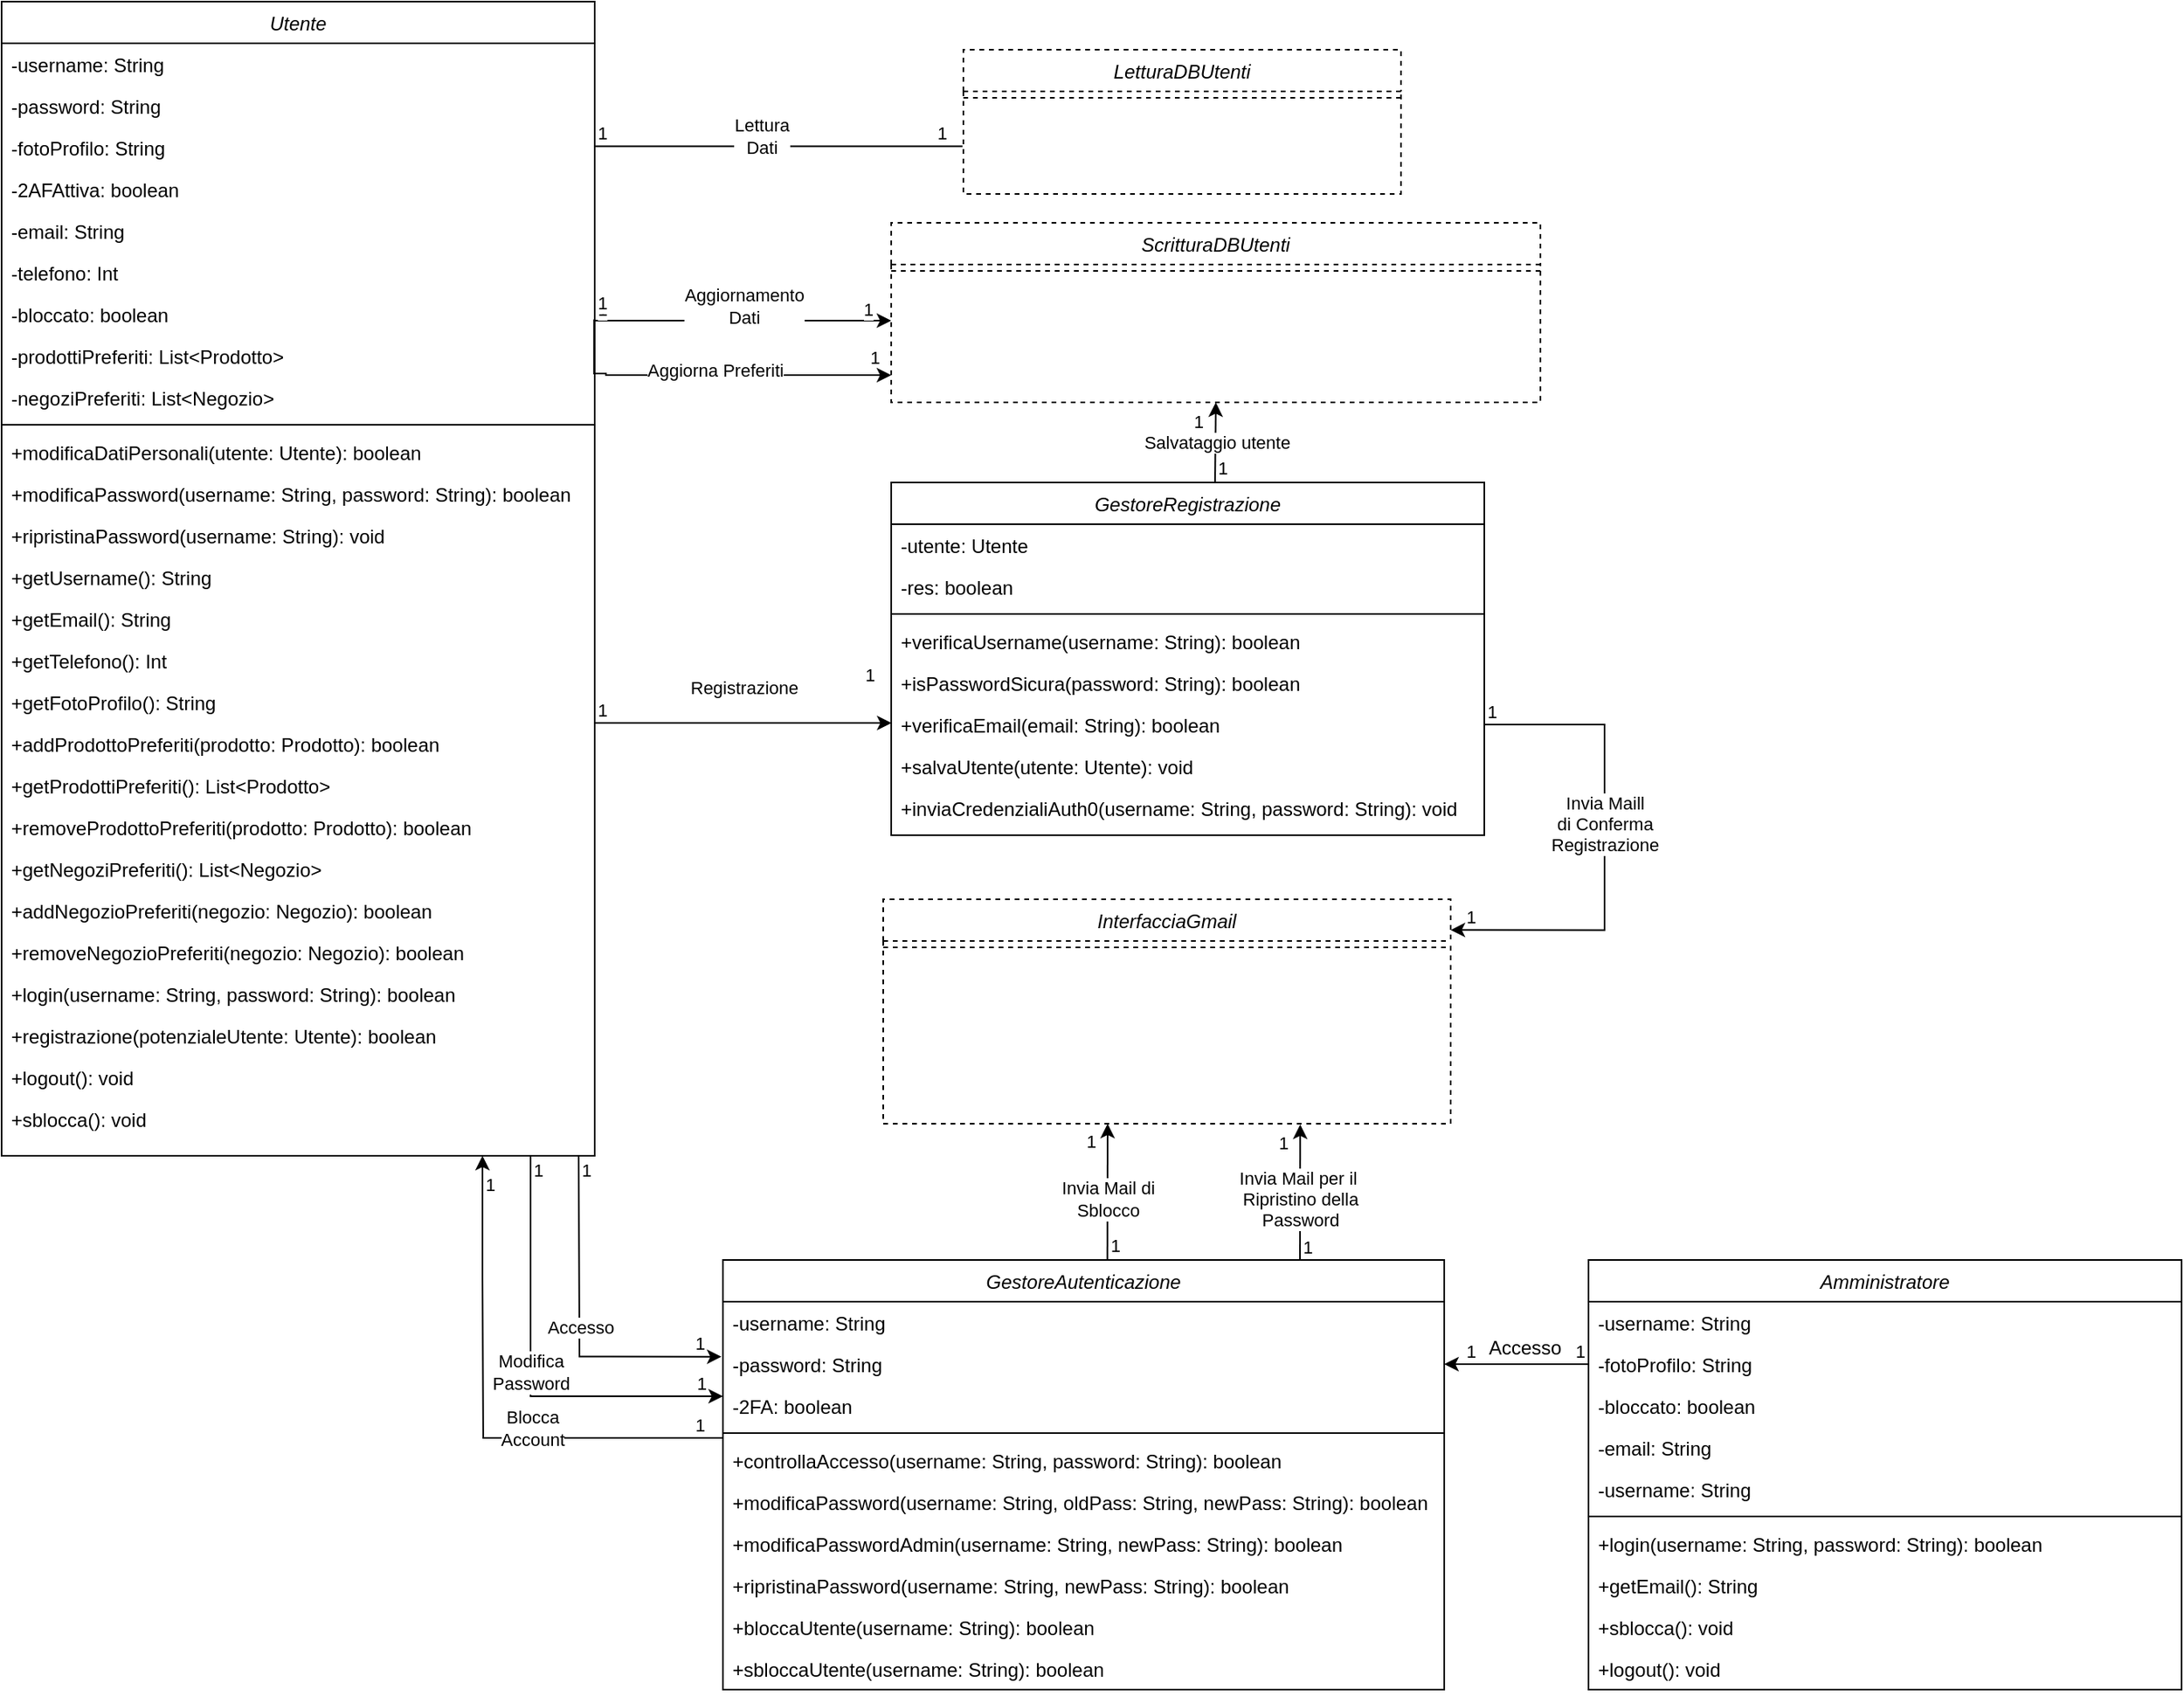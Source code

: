 <mxfile version="14.6.13" type="device"><diagram id="zghvcOF5Wy4SS22trsnS" name="Pagina-1"><mxGraphModel dx="541" dy="2610" grid="1" gridSize="10" guides="1" tooltips="1" connect="1" arrows="1" fold="1" page="1" pageScale="1" pageWidth="1169" pageHeight="827" math="0" shadow="0"><root><mxCell id="0"/><mxCell id="1" parent="0"/><mxCell id="tnao1JsZ6VbCDEQAoghB-2" style="edgeStyle=orthogonalEdgeStyle;rounded=0;orthogonalLoop=1;jettySize=auto;html=1;endArrow=none;endFill=0;exitX=1;exitY=0.5;exitDx=0;exitDy=0;entryX=-0.002;entryY=0.01;entryDx=0;entryDy=0;entryPerimeter=0;" parent="1" source="tnao1JsZ6VbCDEQAoghB-27" edge="1"><mxGeometry relative="1" as="geometry"><mxPoint x="350" y="-559" as="sourcePoint"/><mxPoint x="669.454" y="-1239.74" as="targetPoint"/><Array as="points"><mxPoint x="440" y="-1240"/></Array></mxGeometry></mxCell><mxCell id="tnao1JsZ6VbCDEQAoghB-3" value="Utente" style="swimlane;fontStyle=2;align=center;verticalAlign=top;childLayout=stackLayout;horizontal=1;startSize=26;horizontalStack=0;resizeParent=1;resizeLast=0;collapsible=1;marginBottom=0;rounded=0;shadow=0;strokeWidth=1;" parent="1" vertex="1"><mxGeometry x="70" y="-1330" width="370" height="720" as="geometry"><mxRectangle x="960" y="120" width="160" height="26" as="alternateBounds"/></mxGeometry></mxCell><mxCell id="tnao1JsZ6VbCDEQAoghB-4" value="-username: String" style="text;align=left;verticalAlign=top;spacingLeft=4;spacingRight=4;overflow=hidden;rotatable=0;points=[[0,0.5],[1,0.5]];portConstraint=eastwest;" parent="tnao1JsZ6VbCDEQAoghB-3" vertex="1"><mxGeometry y="26" width="370" height="26" as="geometry"/></mxCell><mxCell id="tnao1JsZ6VbCDEQAoghB-5" value="-password: String" style="text;align=left;verticalAlign=top;spacingLeft=4;spacingRight=4;overflow=hidden;rotatable=0;points=[[0,0.5],[1,0.5]];portConstraint=eastwest;" parent="tnao1JsZ6VbCDEQAoghB-3" vertex="1"><mxGeometry y="52" width="370" height="26" as="geometry"/></mxCell><mxCell id="tnao1JsZ6VbCDEQAoghB-6" value="-fotoProfilo: String" style="text;align=left;verticalAlign=top;spacingLeft=4;spacingRight=4;overflow=hidden;rotatable=0;points=[[0,0.5],[1,0.5]];portConstraint=eastwest;" parent="tnao1JsZ6VbCDEQAoghB-3" vertex="1"><mxGeometry y="78" width="370" height="26" as="geometry"/></mxCell><mxCell id="tnao1JsZ6VbCDEQAoghB-7" value="-2AFAttiva: boolean" style="text;align=left;verticalAlign=top;spacingLeft=4;spacingRight=4;overflow=hidden;rotatable=0;points=[[0,0.5],[1,0.5]];portConstraint=eastwest;" parent="tnao1JsZ6VbCDEQAoghB-3" vertex="1"><mxGeometry y="104" width="370" height="26" as="geometry"/></mxCell><mxCell id="tnao1JsZ6VbCDEQAoghB-8" value="-email: String" style="text;align=left;verticalAlign=top;spacingLeft=4;spacingRight=4;overflow=hidden;rotatable=0;points=[[0,0.5],[1,0.5]];portConstraint=eastwest;" parent="tnao1JsZ6VbCDEQAoghB-3" vertex="1"><mxGeometry y="130" width="370" height="26" as="geometry"/></mxCell><mxCell id="tnao1JsZ6VbCDEQAoghB-9" value="-telefono: Int" style="text;align=left;verticalAlign=top;spacingLeft=4;spacingRight=4;overflow=hidden;rotatable=0;points=[[0,0.5],[1,0.5]];portConstraint=eastwest;" parent="tnao1JsZ6VbCDEQAoghB-3" vertex="1"><mxGeometry y="156" width="370" height="26" as="geometry"/></mxCell><mxCell id="tnao1JsZ6VbCDEQAoghB-10" value="-bloccato: boolean" style="text;align=left;verticalAlign=top;spacingLeft=4;spacingRight=4;overflow=hidden;rotatable=0;points=[[0,0.5],[1,0.5]];portConstraint=eastwest;" parent="tnao1JsZ6VbCDEQAoghB-3" vertex="1"><mxGeometry y="182" width="370" height="26" as="geometry"/></mxCell><mxCell id="tnao1JsZ6VbCDEQAoghB-11" value="-prodottiPreferiti: List&lt;Prodotto&gt;" style="text;align=left;verticalAlign=top;spacingLeft=4;spacingRight=4;overflow=hidden;rotatable=0;points=[[0,0.5],[1,0.5]];portConstraint=eastwest;" parent="tnao1JsZ6VbCDEQAoghB-3" vertex="1"><mxGeometry y="208" width="370" height="26" as="geometry"/></mxCell><mxCell id="tnao1JsZ6VbCDEQAoghB-12" value="-negoziPreferiti: List&lt;Negozio&gt;" style="text;align=left;verticalAlign=top;spacingLeft=4;spacingRight=4;overflow=hidden;rotatable=0;points=[[0,0.5],[1,0.5]];portConstraint=eastwest;" parent="tnao1JsZ6VbCDEQAoghB-3" vertex="1"><mxGeometry y="234" width="370" height="26" as="geometry"/></mxCell><mxCell id="tnao1JsZ6VbCDEQAoghB-13" value="" style="line;html=1;strokeWidth=1;align=left;verticalAlign=middle;spacingTop=-1;spacingLeft=3;spacingRight=3;rotatable=0;labelPosition=right;points=[];portConstraint=eastwest;" parent="tnao1JsZ6VbCDEQAoghB-3" vertex="1"><mxGeometry y="260" width="370" height="8" as="geometry"/></mxCell><mxCell id="tnao1JsZ6VbCDEQAoghB-14" value="+modificaDatiPersonali(utente: Utente): boolean" style="text;align=left;verticalAlign=top;spacingLeft=4;spacingRight=4;overflow=hidden;rotatable=0;points=[[0,0.5],[1,0.5]];portConstraint=eastwest;" parent="tnao1JsZ6VbCDEQAoghB-3" vertex="1"><mxGeometry y="268" width="370" height="26" as="geometry"/></mxCell><mxCell id="tnao1JsZ6VbCDEQAoghB-15" value="+modificaPassword(username: String, password: String): boolean" style="text;align=left;verticalAlign=top;spacingLeft=4;spacingRight=4;overflow=hidden;rotatable=0;points=[[0,0.5],[1,0.5]];portConstraint=eastwest;" parent="tnao1JsZ6VbCDEQAoghB-3" vertex="1"><mxGeometry y="294" width="370" height="26" as="geometry"/></mxCell><mxCell id="tnao1JsZ6VbCDEQAoghB-16" value="+ripristinaPassword(username: String): void" style="text;align=left;verticalAlign=top;spacingLeft=4;spacingRight=4;overflow=hidden;rotatable=0;points=[[0,0.5],[1,0.5]];portConstraint=eastwest;" parent="tnao1JsZ6VbCDEQAoghB-3" vertex="1"><mxGeometry y="320" width="370" height="26" as="geometry"/></mxCell><mxCell id="tnao1JsZ6VbCDEQAoghB-17" value="+getUsername(): String" style="text;align=left;verticalAlign=top;spacingLeft=4;spacingRight=4;overflow=hidden;rotatable=0;points=[[0,0.5],[1,0.5]];portConstraint=eastwest;" parent="tnao1JsZ6VbCDEQAoghB-3" vertex="1"><mxGeometry y="346" width="370" height="26" as="geometry"/></mxCell><mxCell id="tnao1JsZ6VbCDEQAoghB-18" value="+getEmail(): String" style="text;align=left;verticalAlign=top;spacingLeft=4;spacingRight=4;overflow=hidden;rotatable=0;points=[[0,0.5],[1,0.5]];portConstraint=eastwest;" parent="tnao1JsZ6VbCDEQAoghB-3" vertex="1"><mxGeometry y="372" width="370" height="26" as="geometry"/></mxCell><mxCell id="tnao1JsZ6VbCDEQAoghB-19" value="+getTelefono(): Int" style="text;align=left;verticalAlign=top;spacingLeft=4;spacingRight=4;overflow=hidden;rotatable=0;points=[[0,0.5],[1,0.5]];portConstraint=eastwest;" parent="tnao1JsZ6VbCDEQAoghB-3" vertex="1"><mxGeometry y="398" width="370" height="26" as="geometry"/></mxCell><mxCell id="r2mv2uhLX5uC9l16CF75-1" value="+getFotoProfilo(): String" style="text;align=left;verticalAlign=top;spacingLeft=4;spacingRight=4;overflow=hidden;rotatable=0;points=[[0,0.5],[1,0.5]];portConstraint=eastwest;" parent="tnao1JsZ6VbCDEQAoghB-3" vertex="1"><mxGeometry y="424" width="370" height="26" as="geometry"/></mxCell><mxCell id="tnao1JsZ6VbCDEQAoghB-20" value="+addProdottoPreferiti(prodotto: Prodotto): boolean" style="text;align=left;verticalAlign=top;spacingLeft=4;spacingRight=4;overflow=hidden;rotatable=0;points=[[0,0.5],[1,0.5]];portConstraint=eastwest;" parent="tnao1JsZ6VbCDEQAoghB-3" vertex="1"><mxGeometry y="450" width="370" height="26" as="geometry"/></mxCell><mxCell id="tnao1JsZ6VbCDEQAoghB-21" value="+getProdottiPreferiti(): List&lt;Prodotto&gt;" style="text;align=left;verticalAlign=top;spacingLeft=4;spacingRight=4;overflow=hidden;rotatable=0;points=[[0,0.5],[1,0.5]];portConstraint=eastwest;" parent="tnao1JsZ6VbCDEQAoghB-3" vertex="1"><mxGeometry y="476" width="370" height="26" as="geometry"/></mxCell><mxCell id="tnao1JsZ6VbCDEQAoghB-22" value="+removeProdottoPreferiti(prodotto: Prodotto): boolean" style="text;align=left;verticalAlign=top;spacingLeft=4;spacingRight=4;overflow=hidden;rotatable=0;points=[[0,0.5],[1,0.5]];portConstraint=eastwest;" parent="tnao1JsZ6VbCDEQAoghB-3" vertex="1"><mxGeometry y="502" width="370" height="26" as="geometry"/></mxCell><mxCell id="tnao1JsZ6VbCDEQAoghB-23" value="+getNegoziPreferiti(): List&lt;Negozio&gt;" style="text;align=left;verticalAlign=top;spacingLeft=4;spacingRight=4;overflow=hidden;rotatable=0;points=[[0,0.5],[1,0.5]];portConstraint=eastwest;" parent="tnao1JsZ6VbCDEQAoghB-3" vertex="1"><mxGeometry y="528" width="370" height="26" as="geometry"/></mxCell><mxCell id="tnao1JsZ6VbCDEQAoghB-24" value="+addNegozioPreferiti(negozio: Negozio): boolean" style="text;align=left;verticalAlign=top;spacingLeft=4;spacingRight=4;overflow=hidden;rotatable=0;points=[[0,0.5],[1,0.5]];portConstraint=eastwest;" parent="tnao1JsZ6VbCDEQAoghB-3" vertex="1"><mxGeometry y="554" width="370" height="26" as="geometry"/></mxCell><mxCell id="tnao1JsZ6VbCDEQAoghB-25" value="+removeNegozioPreferiti(negozio: Negozio): boolean" style="text;align=left;verticalAlign=top;spacingLeft=4;spacingRight=4;overflow=hidden;rotatable=0;points=[[0,0.5],[1,0.5]];portConstraint=eastwest;" parent="tnao1JsZ6VbCDEQAoghB-3" vertex="1"><mxGeometry y="580" width="370" height="26" as="geometry"/></mxCell><mxCell id="tnao1JsZ6VbCDEQAoghB-26" value="+login(username: String, password: String): boolean" style="text;align=left;verticalAlign=top;spacingLeft=4;spacingRight=4;overflow=hidden;rotatable=0;points=[[0,0.5],[1,0.5]];portConstraint=eastwest;" parent="tnao1JsZ6VbCDEQAoghB-3" vertex="1"><mxGeometry y="606" width="370" height="26" as="geometry"/></mxCell><mxCell id="tnao1JsZ6VbCDEQAoghB-27" value="+registrazione(potenzialeUtente: Utente): boolean " style="text;align=left;verticalAlign=top;spacingLeft=4;spacingRight=4;overflow=hidden;rotatable=0;points=[[0,0.5],[1,0.5]];portConstraint=eastwest;" parent="tnao1JsZ6VbCDEQAoghB-3" vertex="1"><mxGeometry y="632" width="370" height="26" as="geometry"/></mxCell><mxCell id="tnao1JsZ6VbCDEQAoghB-28" value="+logout(): void" style="text;align=left;verticalAlign=top;spacingLeft=4;spacingRight=4;overflow=hidden;rotatable=0;points=[[0,0.5],[1,0.5]];portConstraint=eastwest;" parent="tnao1JsZ6VbCDEQAoghB-3" vertex="1"><mxGeometry y="658" width="370" height="26" as="geometry"/></mxCell><mxCell id="tnao1JsZ6VbCDEQAoghB-29" value="+sblocca(): void" style="text;align=left;verticalAlign=top;spacingLeft=4;spacingRight=4;overflow=hidden;rotatable=0;points=[[0,0.5],[1,0.5]];portConstraint=eastwest;" parent="tnao1JsZ6VbCDEQAoghB-3" vertex="1"><mxGeometry y="684" width="370" height="26" as="geometry"/></mxCell><mxCell id="tnao1JsZ6VbCDEQAoghB-36" value="GestoreRegistrazione" style="swimlane;fontStyle=2;align=center;verticalAlign=top;childLayout=stackLayout;horizontal=1;startSize=26;horizontalStack=0;resizeParent=1;resizeLast=0;collapsible=1;marginBottom=0;rounded=0;shadow=0;strokeWidth=1;" parent="1" vertex="1"><mxGeometry x="625" y="-1030" width="370" height="220" as="geometry"><mxRectangle x="960" y="120" width="160" height="26" as="alternateBounds"/></mxGeometry></mxCell><mxCell id="tnao1JsZ6VbCDEQAoghB-37" value="-utente: Utente" style="text;align=left;verticalAlign=top;spacingLeft=4;spacingRight=4;overflow=hidden;rotatable=0;points=[[0,0.5],[1,0.5]];portConstraint=eastwest;" parent="tnao1JsZ6VbCDEQAoghB-36" vertex="1"><mxGeometry y="26" width="370" height="26" as="geometry"/></mxCell><mxCell id="tnao1JsZ6VbCDEQAoghB-38" value="-res: boolean" style="text;align=left;verticalAlign=top;spacingLeft=4;spacingRight=4;overflow=hidden;rotatable=0;points=[[0,0.5],[1,0.5]];portConstraint=eastwest;" parent="tnao1JsZ6VbCDEQAoghB-36" vertex="1"><mxGeometry y="52" width="370" height="26" as="geometry"/></mxCell><mxCell id="tnao1JsZ6VbCDEQAoghB-39" value="" style="line;html=1;strokeWidth=1;align=left;verticalAlign=middle;spacingTop=-1;spacingLeft=3;spacingRight=3;rotatable=0;labelPosition=right;points=[];portConstraint=eastwest;" parent="tnao1JsZ6VbCDEQAoghB-36" vertex="1"><mxGeometry y="78" width="370" height="8" as="geometry"/></mxCell><mxCell id="tnao1JsZ6VbCDEQAoghB-40" value="+verificaUsername(username: String): boolean" style="text;align=left;verticalAlign=top;spacingLeft=4;spacingRight=4;overflow=hidden;rotatable=0;points=[[0,0.5],[1,0.5]];portConstraint=eastwest;" parent="tnao1JsZ6VbCDEQAoghB-36" vertex="1"><mxGeometry y="86" width="370" height="26" as="geometry"/></mxCell><mxCell id="tnao1JsZ6VbCDEQAoghB-41" value="+isPasswordSicura(password: String): boolean" style="text;align=left;verticalAlign=top;spacingLeft=4;spacingRight=4;overflow=hidden;rotatable=0;points=[[0,0.5],[1,0.5]];portConstraint=eastwest;" parent="tnao1JsZ6VbCDEQAoghB-36" vertex="1"><mxGeometry y="112" width="370" height="26" as="geometry"/></mxCell><mxCell id="tnao1JsZ6VbCDEQAoghB-42" value="+verificaEmail(email: String): boolean" style="text;align=left;verticalAlign=top;spacingLeft=4;spacingRight=4;overflow=hidden;rotatable=0;points=[[0,0.5],[1,0.5]];portConstraint=eastwest;" parent="tnao1JsZ6VbCDEQAoghB-36" vertex="1"><mxGeometry y="138" width="370" height="26" as="geometry"/></mxCell><mxCell id="tnao1JsZ6VbCDEQAoghB-43" value="+salvaUtente(utente: Utente): void" style="text;align=left;verticalAlign=top;spacingLeft=4;spacingRight=4;overflow=hidden;rotatable=0;points=[[0,0.5],[1,0.5]];portConstraint=eastwest;" parent="tnao1JsZ6VbCDEQAoghB-36" vertex="1"><mxGeometry y="164" width="370" height="26" as="geometry"/></mxCell><mxCell id="tnao1JsZ6VbCDEQAoghB-44" value="+inviaCredenzialiAuth0(username: String, password: String): void" style="text;align=left;verticalAlign=top;spacingLeft=4;spacingRight=4;overflow=hidden;rotatable=0;points=[[0,0.5],[1,0.5]];portConstraint=eastwest;" parent="tnao1JsZ6VbCDEQAoghB-36" vertex="1"><mxGeometry y="190" width="370" height="26" as="geometry"/></mxCell><mxCell id="tnao1JsZ6VbCDEQAoghB-45" value="ScritturaDBUtenti" style="swimlane;fontStyle=2;align=center;verticalAlign=top;childLayout=stackLayout;horizontal=1;startSize=26;horizontalStack=0;resizeParent=1;resizeLast=0;collapsible=1;marginBottom=0;rounded=0;shadow=0;strokeWidth=1;dashed=1;" parent="1" vertex="1"><mxGeometry x="625" y="-1192" width="405" height="112" as="geometry"><mxRectangle x="625" y="-1170" width="160" height="26" as="alternateBounds"/></mxGeometry></mxCell><mxCell id="tnao1JsZ6VbCDEQAoghB-46" value="" style="line;html=1;strokeWidth=1;align=left;verticalAlign=middle;spacingTop=-1;spacingLeft=3;spacingRight=3;rotatable=0;labelPosition=right;points=[];portConstraint=eastwest;dashed=1;" parent="tnao1JsZ6VbCDEQAoghB-45" vertex="1"><mxGeometry y="26" width="405" height="8" as="geometry"/></mxCell><mxCell id="tnao1JsZ6VbCDEQAoghB-50" value="GestoreAutenticazione" style="swimlane;fontStyle=2;align=center;verticalAlign=top;childLayout=stackLayout;horizontal=1;startSize=26;horizontalStack=0;resizeParent=1;resizeLast=0;collapsible=1;marginBottom=0;rounded=0;shadow=0;strokeWidth=1;" parent="1" vertex="1"><mxGeometry x="520" y="-545" width="450" height="268" as="geometry"><mxRectangle x="960" y="120" width="160" height="26" as="alternateBounds"/></mxGeometry></mxCell><mxCell id="tnao1JsZ6VbCDEQAoghB-51" value="-username: String" style="text;align=left;verticalAlign=top;spacingLeft=4;spacingRight=4;overflow=hidden;rotatable=0;points=[[0,0.5],[1,0.5]];portConstraint=eastwest;" parent="tnao1JsZ6VbCDEQAoghB-50" vertex="1"><mxGeometry y="26" width="450" height="26" as="geometry"/></mxCell><mxCell id="tnao1JsZ6VbCDEQAoghB-52" value="-password: String" style="text;align=left;verticalAlign=top;spacingLeft=4;spacingRight=4;overflow=hidden;rotatable=0;points=[[0,0.5],[1,0.5]];portConstraint=eastwest;" parent="tnao1JsZ6VbCDEQAoghB-50" vertex="1"><mxGeometry y="52" width="450" height="26" as="geometry"/></mxCell><mxCell id="tnao1JsZ6VbCDEQAoghB-53" value="-2FA: boolean" style="text;align=left;verticalAlign=top;spacingLeft=4;spacingRight=4;overflow=hidden;rotatable=0;points=[[0,0.5],[1,0.5]];portConstraint=eastwest;" parent="tnao1JsZ6VbCDEQAoghB-50" vertex="1"><mxGeometry y="78" width="450" height="26" as="geometry"/></mxCell><mxCell id="tnao1JsZ6VbCDEQAoghB-54" value="" style="line;html=1;strokeWidth=1;align=left;verticalAlign=middle;spacingTop=-1;spacingLeft=3;spacingRight=3;rotatable=0;labelPosition=right;points=[];portConstraint=eastwest;" parent="tnao1JsZ6VbCDEQAoghB-50" vertex="1"><mxGeometry y="104" width="450" height="8" as="geometry"/></mxCell><mxCell id="tnao1JsZ6VbCDEQAoghB-55" value="+controllaAccesso(username: String, password: String): boolean" style="text;align=left;verticalAlign=top;spacingLeft=4;spacingRight=4;overflow=hidden;rotatable=0;points=[[0,0.5],[1,0.5]];portConstraint=eastwest;" parent="tnao1JsZ6VbCDEQAoghB-50" vertex="1"><mxGeometry y="112" width="450" height="26" as="geometry"/></mxCell><mxCell id="tnao1JsZ6VbCDEQAoghB-56" value="+modificaPassword(username: String, oldPass: String, newPass: String): boolean" style="text;align=left;verticalAlign=top;spacingLeft=4;spacingRight=4;overflow=hidden;rotatable=0;points=[[0,0.5],[1,0.5]];portConstraint=eastwest;" parent="tnao1JsZ6VbCDEQAoghB-50" vertex="1"><mxGeometry y="138" width="450" height="26" as="geometry"/></mxCell><mxCell id="tnao1JsZ6VbCDEQAoghB-57" value="+modificaPasswordAdmin(username: String, newPass: String): boolean" style="text;align=left;verticalAlign=top;spacingLeft=4;spacingRight=4;overflow=hidden;rotatable=0;points=[[0,0.5],[1,0.5]];portConstraint=eastwest;" parent="tnao1JsZ6VbCDEQAoghB-50" vertex="1"><mxGeometry y="164" width="450" height="26" as="geometry"/></mxCell><mxCell id="tnao1JsZ6VbCDEQAoghB-58" value="+ripristinaPassword(username: String, newPass: String): boolean" style="text;align=left;verticalAlign=top;spacingLeft=4;spacingRight=4;overflow=hidden;rotatable=0;points=[[0,0.5],[1,0.5]];portConstraint=eastwest;" parent="tnao1JsZ6VbCDEQAoghB-50" vertex="1"><mxGeometry y="190" width="450" height="26" as="geometry"/></mxCell><mxCell id="tnao1JsZ6VbCDEQAoghB-59" value="+bloccaUtente(username: String): boolean" style="text;align=left;verticalAlign=top;spacingLeft=4;spacingRight=4;overflow=hidden;rotatable=0;points=[[0,0.5],[1,0.5]];portConstraint=eastwest;" parent="tnao1JsZ6VbCDEQAoghB-50" vertex="1"><mxGeometry y="216" width="450" height="26" as="geometry"/></mxCell><mxCell id="tnao1JsZ6VbCDEQAoghB-60" value="+sbloccaUtente(username: String): boolean" style="text;align=left;verticalAlign=top;spacingLeft=4;spacingRight=4;overflow=hidden;rotatable=0;points=[[0,0.5],[1,0.5]];portConstraint=eastwest;" parent="tnao1JsZ6VbCDEQAoghB-50" vertex="1"><mxGeometry y="242" width="450" height="26" as="geometry"/></mxCell><mxCell id="tnao1JsZ6VbCDEQAoghB-61" value="Amministratore" style="swimlane;fontStyle=2;align=center;verticalAlign=top;childLayout=stackLayout;horizontal=1;startSize=26;horizontalStack=0;resizeParent=1;resizeLast=0;collapsible=1;marginBottom=0;rounded=0;shadow=0;strokeWidth=1;" parent="1" vertex="1"><mxGeometry x="1060" y="-545" width="370" height="268" as="geometry"><mxRectangle x="960" y="120" width="160" height="26" as="alternateBounds"/></mxGeometry></mxCell><mxCell id="tnao1JsZ6VbCDEQAoghB-62" value="-username: String" style="text;align=left;verticalAlign=top;spacingLeft=4;spacingRight=4;overflow=hidden;rotatable=0;points=[[0,0.5],[1,0.5]];portConstraint=eastwest;" parent="tnao1JsZ6VbCDEQAoghB-61" vertex="1"><mxGeometry y="26" width="370" height="26" as="geometry"/></mxCell><mxCell id="tnao1JsZ6VbCDEQAoghB-63" value="-fotoProfilo: String" style="text;align=left;verticalAlign=top;spacingLeft=4;spacingRight=4;overflow=hidden;rotatable=0;points=[[0,0.5],[1,0.5]];portConstraint=eastwest;" parent="tnao1JsZ6VbCDEQAoghB-61" vertex="1"><mxGeometry y="52" width="370" height="26" as="geometry"/></mxCell><mxCell id="WOOzLgsmgWB531Tt0T_p-1" value="-bloccato: boolean" style="text;align=left;verticalAlign=top;spacingLeft=4;spacingRight=4;overflow=hidden;rotatable=0;points=[[0,0.5],[1,0.5]];portConstraint=eastwest;" vertex="1" parent="tnao1JsZ6VbCDEQAoghB-61"><mxGeometry y="78" width="370" height="26" as="geometry"/></mxCell><mxCell id="tnao1JsZ6VbCDEQAoghB-64" value="-email: String" style="text;align=left;verticalAlign=top;spacingLeft=4;spacingRight=4;overflow=hidden;rotatable=0;points=[[0,0.5],[1,0.5]];portConstraint=eastwest;" parent="tnao1JsZ6VbCDEQAoghB-61" vertex="1"><mxGeometry y="104" width="370" height="26" as="geometry"/></mxCell><mxCell id="bwxlpWCWxi6g4bAqIDB6-1" value="-username: String" style="text;align=left;verticalAlign=top;spacingLeft=4;spacingRight=4;overflow=hidden;rotatable=0;points=[[0,0.5],[1,0.5]];portConstraint=eastwest;" parent="tnao1JsZ6VbCDEQAoghB-61" vertex="1"><mxGeometry y="130" width="370" height="26" as="geometry"/></mxCell><mxCell id="tnao1JsZ6VbCDEQAoghB-65" value="" style="line;html=1;strokeWidth=1;align=left;verticalAlign=middle;spacingTop=-1;spacingLeft=3;spacingRight=3;rotatable=0;labelPosition=right;points=[];portConstraint=eastwest;" parent="tnao1JsZ6VbCDEQAoghB-61" vertex="1"><mxGeometry y="156" width="370" height="8" as="geometry"/></mxCell><mxCell id="tnao1JsZ6VbCDEQAoghB-66" value="+login(username: String, password: String): boolean" style="text;align=left;verticalAlign=top;spacingLeft=4;spacingRight=4;overflow=hidden;rotatable=0;points=[[0,0.5],[1,0.5]];portConstraint=eastwest;" parent="tnao1JsZ6VbCDEQAoghB-61" vertex="1"><mxGeometry y="164" width="370" height="26" as="geometry"/></mxCell><mxCell id="WOOzLgsmgWB531Tt0T_p-2" value="+getEmail(): String" style="text;align=left;verticalAlign=top;spacingLeft=4;spacingRight=4;overflow=hidden;rotatable=0;points=[[0,0.5],[1,0.5]];portConstraint=eastwest;" vertex="1" parent="tnao1JsZ6VbCDEQAoghB-61"><mxGeometry y="190" width="370" height="26" as="geometry"/></mxCell><mxCell id="WOOzLgsmgWB531Tt0T_p-3" value="+sblocca(): void" style="text;align=left;verticalAlign=top;spacingLeft=4;spacingRight=4;overflow=hidden;rotatable=0;points=[[0,0.5],[1,0.5]];portConstraint=eastwest;" vertex="1" parent="tnao1JsZ6VbCDEQAoghB-61"><mxGeometry y="216" width="370" height="26" as="geometry"/></mxCell><mxCell id="tnao1JsZ6VbCDEQAoghB-67" value="+logout(): void" style="text;align=left;verticalAlign=top;spacingLeft=4;spacingRight=4;overflow=hidden;rotatable=0;points=[[0,0.5],[1,0.5]];portConstraint=eastwest;" parent="tnao1JsZ6VbCDEQAoghB-61" vertex="1"><mxGeometry y="242" width="370" height="26" as="geometry"/></mxCell><mxCell id="tnao1JsZ6VbCDEQAoghB-68" value="" style="endArrow=classic;html=1;entryX=0.014;entryY=0.25;entryDx=0;entryDy=0;entryPerimeter=0;" parent="1" edge="1"><mxGeometry relative="1" as="geometry"><mxPoint x="440.0" y="-880" as="sourcePoint"/><mxPoint x="625.18" y="-880" as="targetPoint"/></mxGeometry></mxCell><mxCell id="tnao1JsZ6VbCDEQAoghB-69" value="Registrazione" style="edgeLabel;resizable=0;html=1;align=center;verticalAlign=middle;" parent="tnao1JsZ6VbCDEQAoghB-68" connectable="0" vertex="1"><mxGeometry relative="1" as="geometry"><mxPoint y="-22" as="offset"/></mxGeometry></mxCell><mxCell id="tnao1JsZ6VbCDEQAoghB-70" value="1" style="edgeLabel;resizable=0;html=1;align=left;verticalAlign=bottom;" parent="tnao1JsZ6VbCDEQAoghB-68" connectable="0" vertex="1"><mxGeometry x="-1" relative="1" as="geometry"/></mxCell><mxCell id="tnao1JsZ6VbCDEQAoghB-71" value="1" style="edgeLabel;resizable=0;html=1;align=right;verticalAlign=bottom;" parent="tnao1JsZ6VbCDEQAoghB-68" connectable="0" vertex="1"><mxGeometry x="1" relative="1" as="geometry"><mxPoint x="-10" y="-22" as="offset"/></mxGeometry></mxCell><mxCell id="tnao1JsZ6VbCDEQAoghB-72" value="" style="endArrow=classic;html=1;entryX=-0.002;entryY=0.321;entryDx=0;entryDy=0;entryPerimeter=0;edgeStyle=orthogonalEdgeStyle;rounded=0;" parent="1" target="tnao1JsZ6VbCDEQAoghB-52" edge="1"><mxGeometry relative="1" as="geometry"><mxPoint x="430.0" y="-610" as="sourcePoint"/><mxPoint x="580" y="-660" as="targetPoint"/></mxGeometry></mxCell><mxCell id="tnao1JsZ6VbCDEQAoghB-73" value="Accesso" style="edgeLabel;resizable=0;html=1;align=center;verticalAlign=middle;" parent="tnao1JsZ6VbCDEQAoghB-72" connectable="0" vertex="1"><mxGeometry relative="1" as="geometry"/></mxCell><mxCell id="tnao1JsZ6VbCDEQAoghB-74" value="1" style="edgeLabel;resizable=0;html=1;align=left;verticalAlign=bottom;" parent="tnao1JsZ6VbCDEQAoghB-72" connectable="0" vertex="1"><mxGeometry x="-1" relative="1" as="geometry"><mxPoint y="17" as="offset"/></mxGeometry></mxCell><mxCell id="tnao1JsZ6VbCDEQAoghB-75" value="1" style="edgeLabel;resizable=0;html=1;align=right;verticalAlign=bottom;" parent="tnao1JsZ6VbCDEQAoghB-72" connectable="0" vertex="1"><mxGeometry x="1" relative="1" as="geometry"><mxPoint x="-10" as="offset"/></mxGeometry></mxCell><mxCell id="tnao1JsZ6VbCDEQAoghB-76" value="" style="endArrow=classic;html=1;entryX=0.5;entryY=1;entryDx=0;entryDy=0;exitX=0.546;exitY=-0.002;exitDx=0;exitDy=0;exitPerimeter=0;" parent="1" source="tnao1JsZ6VbCDEQAoghB-36" target="tnao1JsZ6VbCDEQAoghB-45" edge="1"><mxGeometry relative="1" as="geometry"><mxPoint x="828" y="-1002" as="sourcePoint"/><mxPoint x="750" y="-1122" as="targetPoint"/></mxGeometry></mxCell><mxCell id="tnao1JsZ6VbCDEQAoghB-77" value="Salvataggio utente" style="edgeLabel;resizable=0;html=1;align=center;verticalAlign=middle;" parent="tnao1JsZ6VbCDEQAoghB-76" connectable="0" vertex="1"><mxGeometry relative="1" as="geometry"/></mxCell><mxCell id="tnao1JsZ6VbCDEQAoghB-78" value="1" style="edgeLabel;resizable=0;html=1;align=left;verticalAlign=bottom;" parent="tnao1JsZ6VbCDEQAoghB-76" connectable="0" vertex="1"><mxGeometry x="-1" relative="1" as="geometry"><mxPoint as="offset"/></mxGeometry></mxCell><mxCell id="tnao1JsZ6VbCDEQAoghB-79" value="1" style="edgeLabel;resizable=0;html=1;align=right;verticalAlign=bottom;" parent="tnao1JsZ6VbCDEQAoghB-76" connectable="0" vertex="1"><mxGeometry x="1" relative="1" as="geometry"><mxPoint x="-7" y="20" as="offset"/></mxGeometry></mxCell><mxCell id="tnao1JsZ6VbCDEQAoghB-80" value="" style="endArrow=classic;html=1;edgeStyle=orthogonalEdgeStyle;rounded=0;entryX=0;entryY=0.5;entryDx=0;entryDy=0;" parent="1" edge="1"><mxGeometry relative="1" as="geometry"><mxPoint x="440.0" y="-1131" as="sourcePoint"/><mxPoint x="625.0" y="-1131" as="targetPoint"/><Array as="points"><mxPoint x="440" y="-1131"/></Array></mxGeometry></mxCell><mxCell id="tnao1JsZ6VbCDEQAoghB-81" value="Aggiornamento&lt;br&gt;Dati" style="edgeLabel;resizable=0;html=1;align=center;verticalAlign=middle;" parent="tnao1JsZ6VbCDEQAoghB-80" connectable="0" vertex="1"><mxGeometry relative="1" as="geometry"><mxPoint y="-9" as="offset"/></mxGeometry></mxCell><mxCell id="tnao1JsZ6VbCDEQAoghB-82" value="1" style="edgeLabel;resizable=0;html=1;align=left;verticalAlign=bottom;" parent="tnao1JsZ6VbCDEQAoghB-80" connectable="0" vertex="1"><mxGeometry x="-1" relative="1" as="geometry"><mxPoint y="1" as="offset"/></mxGeometry></mxCell><mxCell id="tnao1JsZ6VbCDEQAoghB-83" value="1" style="edgeLabel;resizable=0;html=1;align=right;verticalAlign=bottom;" parent="tnao1JsZ6VbCDEQAoghB-80" connectable="0" vertex="1"><mxGeometry x="1" relative="1" as="geometry"><mxPoint x="35" y="-109" as="offset"/></mxGeometry></mxCell><mxCell id="tnao1JsZ6VbCDEQAoghB-84" value="LetturaDBUtenti" style="swimlane;fontStyle=2;align=center;verticalAlign=top;childLayout=stackLayout;horizontal=1;startSize=26;horizontalStack=0;resizeParent=1;resizeLast=0;collapsible=1;marginBottom=0;rounded=0;shadow=0;strokeWidth=1;dashed=1;" parent="1" vertex="1"><mxGeometry x="670" y="-1300" width="273" height="90" as="geometry"><mxRectangle x="260" y="-440" width="160" height="26" as="alternateBounds"/></mxGeometry></mxCell><mxCell id="tnao1JsZ6VbCDEQAoghB-85" value="" style="line;html=1;strokeWidth=1;align=left;verticalAlign=middle;spacingTop=-1;spacingLeft=3;spacingRight=3;rotatable=0;labelPosition=right;points=[];portConstraint=eastwest;dashed=1;" parent="tnao1JsZ6VbCDEQAoghB-84" vertex="1"><mxGeometry y="26" width="273" height="8" as="geometry"/></mxCell><mxCell id="tnao1JsZ6VbCDEQAoghB-88" value="Lettura&lt;br&gt;Dati" style="edgeLabel;resizable=0;html=1;align=center;verticalAlign=middle;" parent="1" connectable="0" vertex="1"><mxGeometry x="550" y="-660" as="geometry"><mxPoint x="-6" y="-586" as="offset"/></mxGeometry></mxCell><mxCell id="tnao1JsZ6VbCDEQAoghB-89" value="1" style="edgeLabel;resizable=0;html=1;align=left;verticalAlign=bottom;" parent="1" connectable="0" vertex="1"><mxGeometry x="440" y="-1240" as="geometry"/></mxCell><mxCell id="tnao1JsZ6VbCDEQAoghB-90" value="1" style="edgeLabel;resizable=0;html=1;align=left;verticalAlign=bottom;" parent="1" connectable="0" vertex="1"><mxGeometry x="610" y="-1100" as="geometry"/></mxCell><mxCell id="tnao1JsZ6VbCDEQAoghB-91" value="" style="endArrow=classic;html=1;edgeStyle=orthogonalEdgeStyle;rounded=0;" parent="1" edge="1"><mxGeometry relative="1" as="geometry"><mxPoint x="400.0" y="-610" as="sourcePoint"/><mxPoint x="520" y="-460" as="targetPoint"/><Array as="points"><mxPoint x="400" y="-560"/><mxPoint x="400" y="-460"/></Array></mxGeometry></mxCell><mxCell id="tnao1JsZ6VbCDEQAoghB-92" value="Modifica&lt;br&gt;Password" style="edgeLabel;resizable=0;html=1;align=center;verticalAlign=middle;" parent="tnao1JsZ6VbCDEQAoghB-91" connectable="0" vertex="1"><mxGeometry relative="1" as="geometry"/></mxCell><mxCell id="tnao1JsZ6VbCDEQAoghB-93" value="1" style="edgeLabel;resizable=0;html=1;align=left;verticalAlign=bottom;" parent="tnao1JsZ6VbCDEQAoghB-91" connectable="0" vertex="1"><mxGeometry x="-1" relative="1" as="geometry"><mxPoint y="17" as="offset"/></mxGeometry></mxCell><mxCell id="tnao1JsZ6VbCDEQAoghB-94" value="1" style="edgeLabel;resizable=0;html=1;align=right;verticalAlign=bottom;" parent="tnao1JsZ6VbCDEQAoghB-91" connectable="0" vertex="1"><mxGeometry x="1" relative="1" as="geometry"><mxPoint x="-10" as="offset"/></mxGeometry></mxCell><mxCell id="tnao1JsZ6VbCDEQAoghB-105" value="InterfacciaGmail" style="swimlane;fontStyle=2;align=center;verticalAlign=top;childLayout=stackLayout;horizontal=1;startSize=26;horizontalStack=0;resizeParent=1;resizeLast=0;collapsible=1;marginBottom=0;rounded=0;shadow=0;strokeWidth=1;dashed=1;" parent="1" vertex="1"><mxGeometry x="620" y="-770" width="354" height="140" as="geometry"><mxRectangle x="960" y="120" width="160" height="26" as="alternateBounds"/></mxGeometry></mxCell><mxCell id="tnao1JsZ6VbCDEQAoghB-109" value="" style="line;html=1;strokeWidth=1;align=left;verticalAlign=middle;spacingTop=-1;spacingLeft=3;spacingRight=3;rotatable=0;labelPosition=right;points=[];portConstraint=eastwest;dashed=1;" parent="tnao1JsZ6VbCDEQAoghB-105" vertex="1"><mxGeometry y="26" width="354" height="8" as="geometry"/></mxCell><mxCell id="tnao1JsZ6VbCDEQAoghB-167" value="" style="endArrow=classic;html=1;edgeStyle=orthogonalEdgeStyle;rounded=0;exitX=0.999;exitY=0.624;exitDx=0;exitDy=0;exitPerimeter=0;" parent="1" source="tnao1JsZ6VbCDEQAoghB-10" edge="1"><mxGeometry relative="1" as="geometry"><mxPoint x="445" y="-1097.412" as="sourcePoint"/><mxPoint x="625.0" y="-1097" as="targetPoint"/><Array as="points"><mxPoint x="447" y="-1098"/></Array></mxGeometry></mxCell><mxCell id="tnao1JsZ6VbCDEQAoghB-168" value="Aggiorna Preferiti" style="edgeLabel;resizable=0;html=1;align=center;verticalAlign=middle;" parent="tnao1JsZ6VbCDEQAoghB-167" connectable="0" vertex="1"><mxGeometry relative="1" as="geometry"><mxPoint y="-3" as="offset"/></mxGeometry></mxCell><mxCell id="tnao1JsZ6VbCDEQAoghB-169" value="1" style="edgeLabel;resizable=0;html=1;align=left;verticalAlign=bottom;" parent="tnao1JsZ6VbCDEQAoghB-167" connectable="0" vertex="1"><mxGeometry x="-1" relative="1" as="geometry"><mxPoint y="-2" as="offset"/></mxGeometry></mxCell><mxCell id="tnao1JsZ6VbCDEQAoghB-170" value="1" style="edgeLabel;resizable=0;html=1;align=right;verticalAlign=bottom;" parent="tnao1JsZ6VbCDEQAoghB-167" connectable="0" vertex="1"><mxGeometry x="1" relative="1" as="geometry"><mxPoint x="-10" y="-33" as="offset"/></mxGeometry></mxCell><mxCell id="tnao1JsZ6VbCDEQAoghB-185" value="" style="endArrow=classic;html=1;edgeStyle=orthogonalEdgeStyle;rounded=0;" parent="1" edge="1"><mxGeometry relative="1" as="geometry"><mxPoint x="1060" y="-480" as="sourcePoint"/><mxPoint x="970" y="-480" as="targetPoint"/><Array as="points"><mxPoint x="1060" y="-480"/><mxPoint x="1060" y="-480"/></Array></mxGeometry></mxCell><mxCell id="tnao1JsZ6VbCDEQAoghB-187" value="1" style="edgeLabel;resizable=0;html=1;align=left;verticalAlign=bottom;" parent="tnao1JsZ6VbCDEQAoghB-185" connectable="0" vertex="1"><mxGeometry x="-1" relative="1" as="geometry"><mxPoint x="-10" as="offset"/></mxGeometry></mxCell><mxCell id="tnao1JsZ6VbCDEQAoghB-188" value="1" style="edgeLabel;resizable=0;html=1;align=right;verticalAlign=bottom;" parent="tnao1JsZ6VbCDEQAoghB-185" connectable="0" vertex="1"><mxGeometry x="1" relative="1" as="geometry"><mxPoint x="20" as="offset"/></mxGeometry></mxCell><mxCell id="tnao1JsZ6VbCDEQAoghB-191" value="" style="endArrow=classic;html=1;exitX=1;exitY=0.5;exitDx=0;exitDy=0;edgeStyle=orthogonalEdgeStyle;rounded=0;entryX=1;entryY=0.137;entryDx=0;entryDy=0;entryPerimeter=0;" parent="1" source="tnao1JsZ6VbCDEQAoghB-42" target="tnao1JsZ6VbCDEQAoghB-105" edge="1"><mxGeometry relative="1" as="geometry"><mxPoint x="1040" y="-880.002" as="sourcePoint"/><mxPoint x="980" y="-750" as="targetPoint"/><Array as="points"><mxPoint x="1070" y="-879"/><mxPoint x="1070" y="-751"/></Array></mxGeometry></mxCell><mxCell id="tnao1JsZ6VbCDEQAoghB-192" value="Invia Maill&lt;br&gt;di Conferma&lt;br&gt;Registrazione" style="edgeLabel;resizable=0;html=1;align=center;verticalAlign=middle;" parent="tnao1JsZ6VbCDEQAoghB-191" connectable="0" vertex="1"><mxGeometry relative="1" as="geometry"><mxPoint y="-13" as="offset"/></mxGeometry></mxCell><mxCell id="tnao1JsZ6VbCDEQAoghB-193" value="1" style="edgeLabel;resizable=0;html=1;align=left;verticalAlign=bottom;" parent="tnao1JsZ6VbCDEQAoghB-191" connectable="0" vertex="1"><mxGeometry x="-1" relative="1" as="geometry"><mxPoint as="offset"/></mxGeometry></mxCell><mxCell id="tnao1JsZ6VbCDEQAoghB-194" value="1" style="edgeLabel;resizable=0;html=1;align=right;verticalAlign=bottom;" parent="tnao1JsZ6VbCDEQAoghB-191" connectable="0" vertex="1"><mxGeometry x="1" relative="1" as="geometry"><mxPoint x="16" as="offset"/></mxGeometry></mxCell><mxCell id="tnao1JsZ6VbCDEQAoghB-195" value="" style="endArrow=classic;html=1;exitX=0.533;exitY=-0.002;exitDx=0;exitDy=0;exitPerimeter=0;" parent="1" source="tnao1JsZ6VbCDEQAoghB-50" edge="1"><mxGeometry relative="1" as="geometry"><mxPoint x="890" y="-560" as="sourcePoint"/><mxPoint x="760" y="-630" as="targetPoint"/></mxGeometry></mxCell><mxCell id="tnao1JsZ6VbCDEQAoghB-196" value="Invia Mail di&lt;br&gt;Sblocco" style="edgeLabel;resizable=0;html=1;align=center;verticalAlign=middle;" parent="tnao1JsZ6VbCDEQAoghB-195" connectable="0" vertex="1"><mxGeometry relative="1" as="geometry"><mxPoint y="4" as="offset"/></mxGeometry></mxCell><mxCell id="tnao1JsZ6VbCDEQAoghB-197" value="1" style="edgeLabel;resizable=0;html=1;align=left;verticalAlign=bottom;" parent="tnao1JsZ6VbCDEQAoghB-195" connectable="0" vertex="1"><mxGeometry x="-1" relative="1" as="geometry"><mxPoint as="offset"/></mxGeometry></mxCell><mxCell id="tnao1JsZ6VbCDEQAoghB-198" value="1" style="edgeLabel;resizable=0;html=1;align=right;verticalAlign=bottom;" parent="tnao1JsZ6VbCDEQAoghB-195" connectable="0" vertex="1"><mxGeometry x="1" relative="1" as="geometry"><mxPoint x="-7" y="20" as="offset"/></mxGeometry></mxCell><mxCell id="tnao1JsZ6VbCDEQAoghB-199" value="" style="endArrow=classic;html=1;exitX=0.533;exitY=-0.002;exitDx=0;exitDy=0;exitPerimeter=0;" parent="1" edge="1"><mxGeometry relative="1" as="geometry"><mxPoint x="880" y="-544.996" as="sourcePoint"/><mxPoint x="880.15" y="-629.46" as="targetPoint"/></mxGeometry></mxCell><mxCell id="tnao1JsZ6VbCDEQAoghB-200" value="Invia Mail per il&amp;nbsp;&lt;br&gt;Ripristino della&lt;br&gt;Password" style="edgeLabel;resizable=0;html=1;align=center;verticalAlign=middle;" parent="tnao1JsZ6VbCDEQAoghB-199" connectable="0" vertex="1"><mxGeometry relative="1" as="geometry"><mxPoint y="4" as="offset"/></mxGeometry></mxCell><mxCell id="tnao1JsZ6VbCDEQAoghB-201" value="1" style="edgeLabel;resizable=0;html=1;align=left;verticalAlign=bottom;" parent="tnao1JsZ6VbCDEQAoghB-199" connectable="0" vertex="1"><mxGeometry x="-1" relative="1" as="geometry"><mxPoint as="offset"/></mxGeometry></mxCell><mxCell id="tnao1JsZ6VbCDEQAoghB-202" value="1" style="edgeLabel;resizable=0;html=1;align=right;verticalAlign=bottom;" parent="tnao1JsZ6VbCDEQAoghB-199" connectable="0" vertex="1"><mxGeometry x="1" relative="1" as="geometry"><mxPoint x="-7" y="20" as="offset"/></mxGeometry></mxCell><mxCell id="tnao1JsZ6VbCDEQAoghB-203" value="" style="endArrow=none;html=1;edgeStyle=orthogonalEdgeStyle;rounded=0;startArrow=classic;startFill=1;endFill=0;" parent="1" edge="1"><mxGeometry relative="1" as="geometry"><mxPoint x="370.0" y="-610" as="sourcePoint"/><mxPoint x="520" y="-434" as="targetPoint"/><Array as="points"><mxPoint x="370.45" y="-534"/><mxPoint x="370.45" y="-434"/></Array></mxGeometry></mxCell><mxCell id="tnao1JsZ6VbCDEQAoghB-204" value="Blocca&lt;br&gt;Account" style="edgeLabel;resizable=0;html=1;align=center;verticalAlign=middle;" parent="tnao1JsZ6VbCDEQAoghB-203" connectable="0" vertex="1"><mxGeometry relative="1" as="geometry"><mxPoint x="30" y="7" as="offset"/></mxGeometry></mxCell><mxCell id="tnao1JsZ6VbCDEQAoghB-205" value="1" style="edgeLabel;resizable=0;html=1;align=left;verticalAlign=bottom;" parent="tnao1JsZ6VbCDEQAoghB-203" connectable="0" vertex="1"><mxGeometry x="-1" relative="1" as="geometry"><mxPoint y="26" as="offset"/></mxGeometry></mxCell><mxCell id="tnao1JsZ6VbCDEQAoghB-206" value="1" style="edgeLabel;resizable=0;html=1;align=right;verticalAlign=bottom;" parent="tnao1JsZ6VbCDEQAoghB-203" connectable="0" vertex="1"><mxGeometry x="1" relative="1" as="geometry"><mxPoint x="-10" as="offset"/></mxGeometry></mxCell><mxCell id="tnao1JsZ6VbCDEQAoghB-223" value="Accesso" style="text;html=1;align=center;verticalAlign=middle;resizable=0;points=[];autosize=1;strokeColor=none;" parent="1" vertex="1"><mxGeometry x="990" y="-500" width="60" height="20" as="geometry"/></mxCell></root></mxGraphModel></diagram></mxfile>